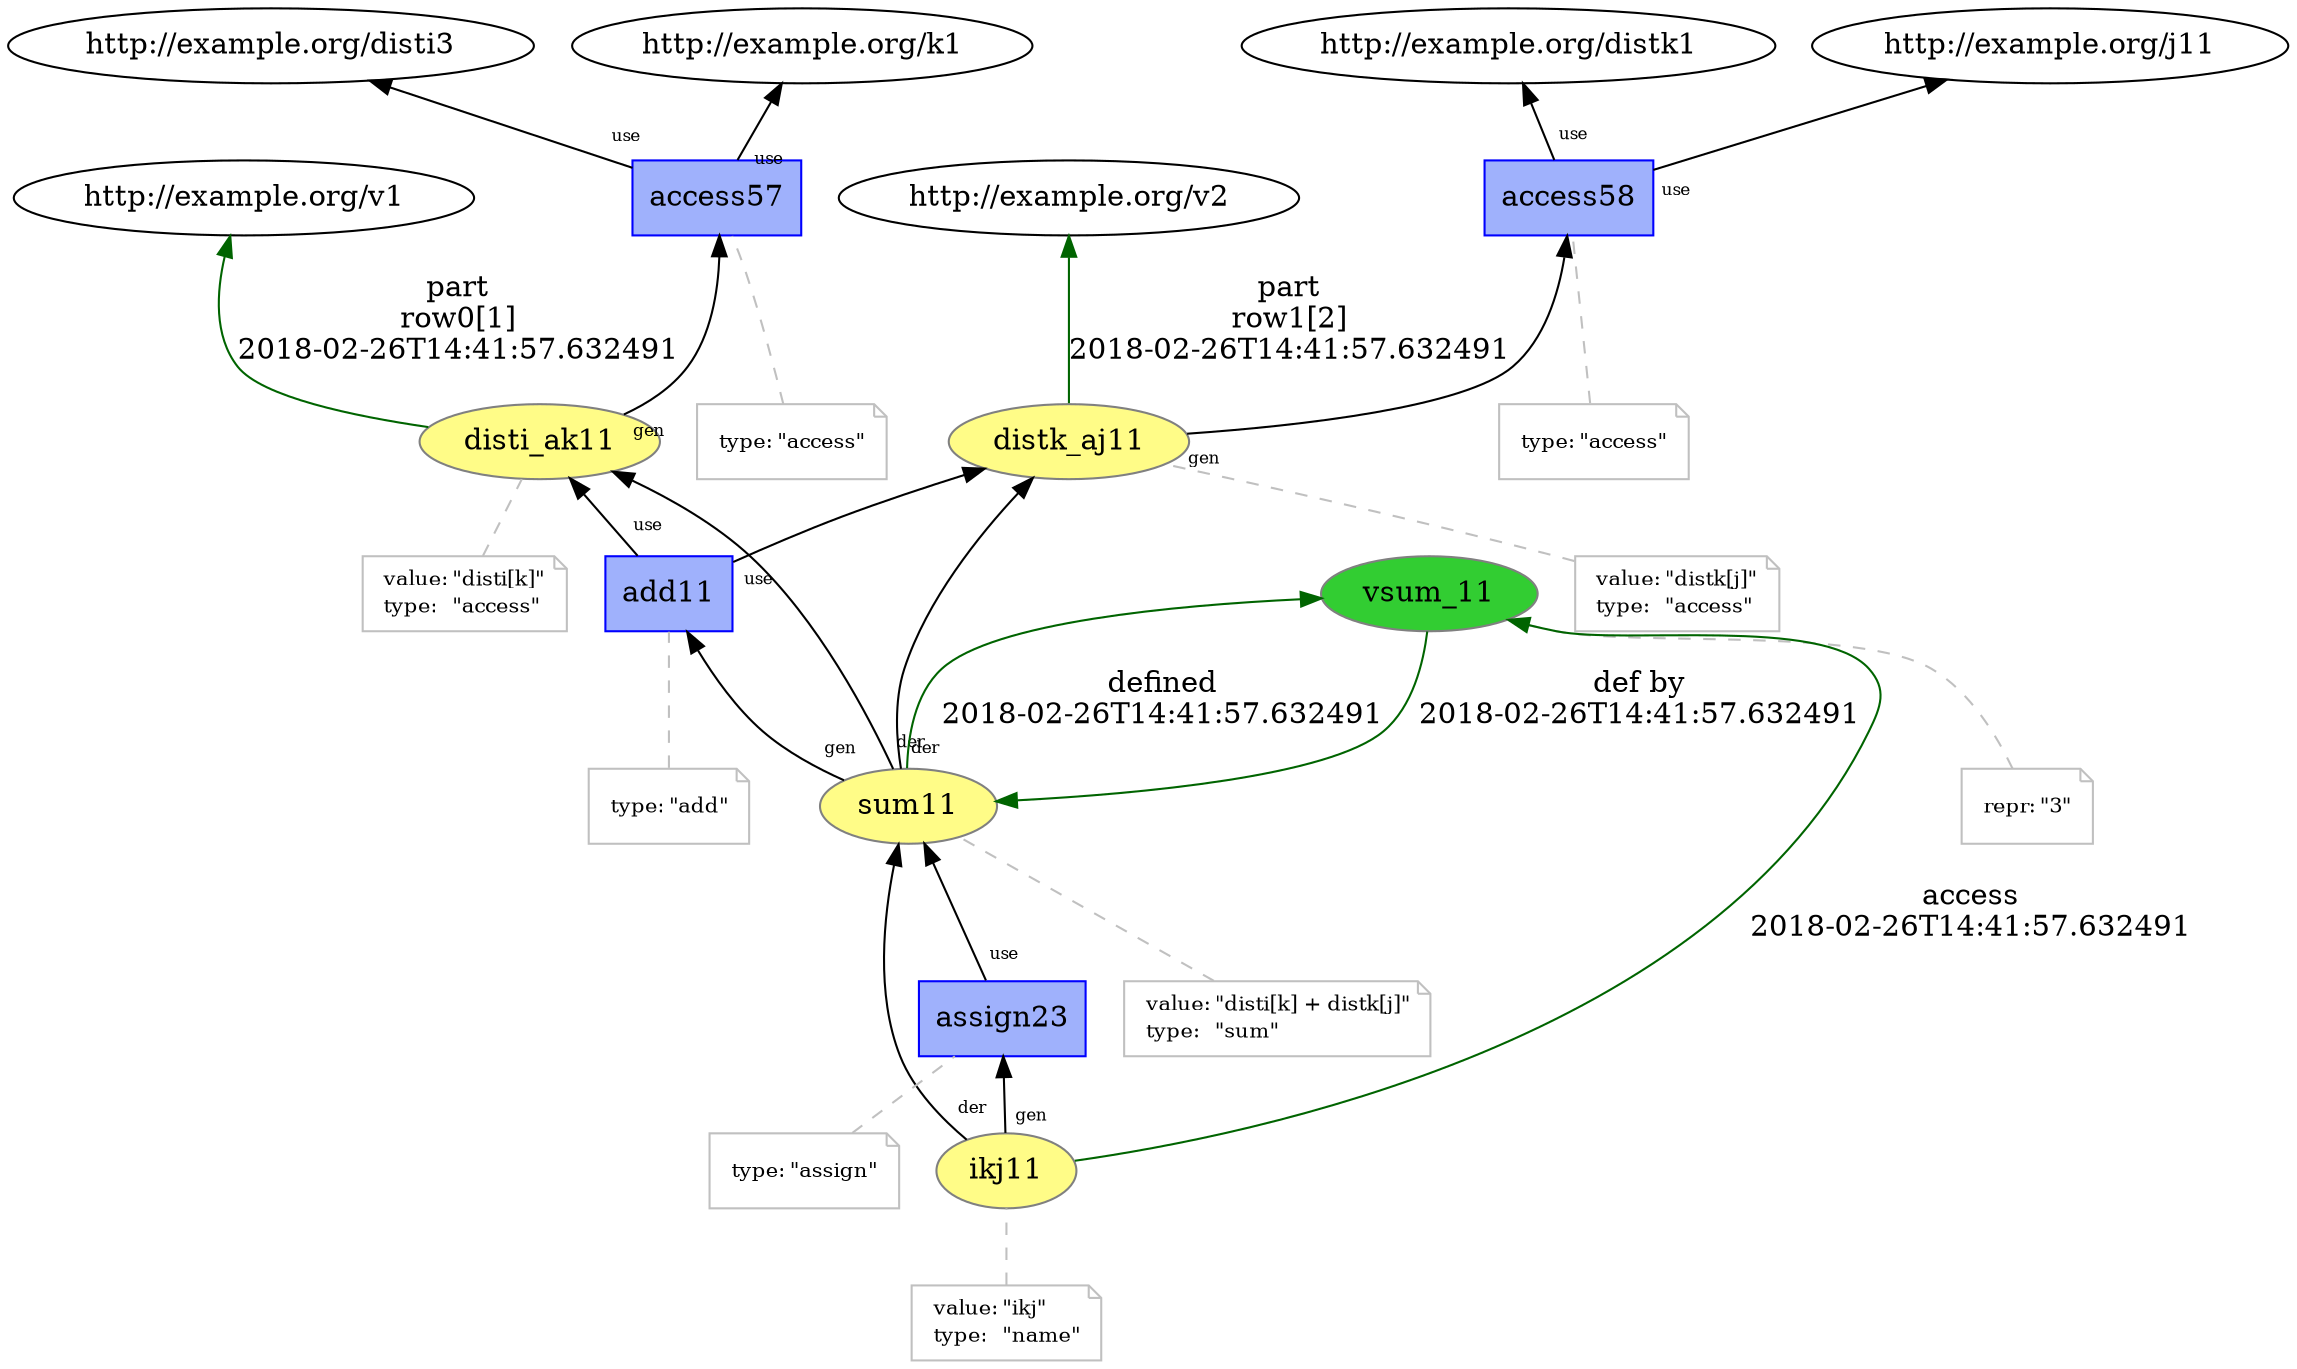 digraph "PROV" { size="16,12"; rankdir="BT";
"http://example.org/disti_ak11" [fillcolor="#FFFC87",color="#808080",style="filled",label="disti_ak11",URL="http://example.org/disti_ak11"]
"-attrs0" [color="gray",shape="note",fontsize="10",fontcolor="black",label=<<TABLE cellpadding="0" border="0">
	<TR>
	    <TD align="left">value:</TD>
	    <TD align="left">&quot;disti[k]&quot;</TD>
	</TR>
	<TR>
	    <TD align="left">type:</TD>
	    <TD align="left">&quot;access&quot;</TD>
	</TR>
</TABLE>>]
"-attrs0" -> "http://example.org/disti_ak11" [color="gray",style="dashed",arrowhead="none"]
"http://example.org/disti_ak11" -> "http://example.org/v1" [labelfontsize="8",labeldistance="1.5",color="darkgreen",labelangle="60.0",rotation="20",label="part
row0[1]
2018-02-26T14:41:57.632491"]
"http://example.org/access57" [fillcolor="#9FB1FC",color="#0000FF",shape="polygon",sides="4",style="filled",label="access57",URL="http://example.org/access57"]
"-attrs1" [color="gray",shape="note",fontsize="10",fontcolor="black",label=<<TABLE cellpadding="0" border="0">
	<TR>
	    <TD align="left">type:</TD>
	    <TD align="left">&quot;access&quot;</TD>
	</TR>
</TABLE>>]
"-attrs1" -> "http://example.org/access57" [color="gray",style="dashed",arrowhead="none"]
"http://example.org/access57" -> "http://example.org/disti3" [labelfontsize="8",labeldistance="1.5",labelangle="60.0",rotation="20",taillabel="use"]
"http://example.org/access57" -> "http://example.org/k1" [labelfontsize="8",labeldistance="1.5",labelangle="60.0",rotation="20",taillabel="use"]
"http://example.org/disti_ak11" -> "http://example.org/access57" [labelfontsize="8",labeldistance="1.5",labelangle="60.0",rotation="20",taillabel="gen"]
"http://example.org/distk_aj11" [fillcolor="#FFFC87",color="#808080",style="filled",label="distk_aj11",URL="http://example.org/distk_aj11"]
"-attrs2" [color="gray",shape="note",fontsize="10",fontcolor="black",label=<<TABLE cellpadding="0" border="0">
	<TR>
	    <TD align="left">value:</TD>
	    <TD align="left">&quot;distk[j]&quot;</TD>
	</TR>
	<TR>
	    <TD align="left">type:</TD>
	    <TD align="left">&quot;access&quot;</TD>
	</TR>
</TABLE>>]
"-attrs2" -> "http://example.org/distk_aj11" [color="gray",style="dashed",arrowhead="none"]
"http://example.org/distk_aj11" -> "http://example.org/v2" [labelfontsize="8",labeldistance="1.5",color="darkgreen",labelangle="60.0",rotation="20",label="part
row1[2]
2018-02-26T14:41:57.632491"]
"http://example.org/access58" [fillcolor="#9FB1FC",color="#0000FF",shape="polygon",sides="4",style="filled",label="access58",URL="http://example.org/access58"]
"-attrs3" [color="gray",shape="note",fontsize="10",fontcolor="black",label=<<TABLE cellpadding="0" border="0">
	<TR>
	    <TD align="left">type:</TD>
	    <TD align="left">&quot;access&quot;</TD>
	</TR>
</TABLE>>]
"-attrs3" -> "http://example.org/access58" [color="gray",style="dashed",arrowhead="none"]
"http://example.org/access58" -> "http://example.org/distk1" [labelfontsize="8",labeldistance="1.5",labelangle="60.0",rotation="20",taillabel="use"]
"http://example.org/access58" -> "http://example.org/j11" [labelfontsize="8",labeldistance="1.5",labelangle="60.0",rotation="20",taillabel="use"]
"http://example.org/distk_aj11" -> "http://example.org/access58" [labelfontsize="8",labeldistance="1.5",labelangle="60.0",rotation="20",taillabel="gen"]
"http://example.org/sum11" [fillcolor="#FFFC87",color="#808080",style="filled",label="sum11",URL="http://example.org/sum11"]
"-attrs4" [color="gray",shape="note",fontsize="10",fontcolor="black",label=<<TABLE cellpadding="0" border="0">
	<TR>
	    <TD align="left">value:</TD>
	    <TD align="left">&quot;disti[k] + distk[j]&quot;</TD>
	</TR>
	<TR>
	    <TD align="left">type:</TD>
	    <TD align="left">&quot;sum&quot;</TD>
	</TR>
</TABLE>>]
"-attrs4" -> "http://example.org/sum11" [color="gray",style="dashed",arrowhead="none"]
"http://example.org/vsum_11" [fillcolor="#32CD32",color="#808080",style="filled",label="vsum_11",URL="http://example.org/vsum_11"]
"-attrs5" [color="gray",shape="note",fontsize="10",fontcolor="black",label=<<TABLE cellpadding="0" border="0">
	<TR>
	    <TD align="left">repr:</TD>
	    <TD align="left">&quot;3&quot;</TD>
	</TR>
</TABLE>>]
"-attrs5" -> "http://example.org/vsum_11" [color="gray",style="dashed",arrowhead="none"]
"http://example.org/sum11" -> "http://example.org/vsum_11" [labelfontsize="8",labeldistance="1.5",color="darkgreen",labelangle="60.0",rotation="20",label="defined
2018-02-26T14:41:57.632491"]
"http://example.org/vsum_11" -> "http://example.org/sum11" [labelfontsize="8",labeldistance="1.5",color="darkgreen",labelangle="60.0",rotation="20",label="def by
2018-02-26T14:41:57.632491"]
"http://example.org/add11" [fillcolor="#9FB1FC",color="#0000FF",shape="polygon",sides="4",style="filled",label="add11",URL="http://example.org/add11"]
"-attrs6" [color="gray",shape="note",fontsize="10",fontcolor="black",label=<<TABLE cellpadding="0" border="0">
	<TR>
	    <TD align="left">type:</TD>
	    <TD align="left">&quot;add&quot;</TD>
	</TR>
</TABLE>>]
"-attrs6" -> "http://example.org/add11" [color="gray",style="dashed",arrowhead="none"]
"http://example.org/add11" -> "http://example.org/disti_ak11" [labelfontsize="8",labeldistance="1.5",labelangle="60.0",rotation="20",taillabel="use"]
"http://example.org/sum11" -> "http://example.org/disti_ak11" [labelfontsize="8",labeldistance="1.5",labelangle="60.0",rotation="20",taillabel="der"]
"http://example.org/add11" -> "http://example.org/distk_aj11" [labelfontsize="8",labeldistance="1.5",labelangle="60.0",rotation="20",taillabel="use"]
"http://example.org/sum11" -> "http://example.org/distk_aj11" [labelfontsize="8",labeldistance="1.5",labelangle="60.0",rotation="20",taillabel="der"]
"http://example.org/sum11" -> "http://example.org/add11" [labelfontsize="8",labeldistance="1.5",labelangle="60.0",rotation="20",taillabel="gen"]
"http://example.org/ikj11" [fillcolor="#FFFC87",color="#808080",style="filled",label="ikj11",URL="http://example.org/ikj11"]
"-attrs7" [color="gray",shape="note",fontsize="10",fontcolor="black",label=<<TABLE cellpadding="0" border="0">
	<TR>
	    <TD align="left">value:</TD>
	    <TD align="left">&quot;ikj&quot;</TD>
	</TR>
	<TR>
	    <TD align="left">type:</TD>
	    <TD align="left">&quot;name&quot;</TD>
	</TR>
</TABLE>>]
"-attrs7" -> "http://example.org/ikj11" [color="gray",style="dashed",arrowhead="none"]
"http://example.org/ikj11" -> "http://example.org/vsum_11" [labelfontsize="8",labeldistance="1.5",color="darkgreen",labelangle="60.0",rotation="20",label="access
2018-02-26T14:41:57.632491"]
"http://example.org/assign23" [fillcolor="#9FB1FC",color="#0000FF",shape="polygon",sides="4",style="filled",label="assign23",URL="http://example.org/assign23"]
"-attrs8" [color="gray",shape="note",fontsize="10",fontcolor="black",label=<<TABLE cellpadding="0" border="0">
	<TR>
	    <TD align="left">type:</TD>
	    <TD align="left">&quot;assign&quot;</TD>
	</TR>
</TABLE>>]
"-attrs8" -> "http://example.org/assign23" [color="gray",style="dashed",arrowhead="none"]
"http://example.org/assign23" -> "http://example.org/sum11" [labelfontsize="8",labeldistance="1.5",labelangle="60.0",rotation="20",taillabel="use"]
"http://example.org/ikj11" -> "http://example.org/sum11" [labelfontsize="8",labeldistance="1.5",labelangle="60.0",rotation="20",taillabel="der"]
"http://example.org/ikj11" -> "http://example.org/assign23" [labelfontsize="8",labeldistance="1.5",labelangle="60.0",rotation="20",taillabel="gen"]
}